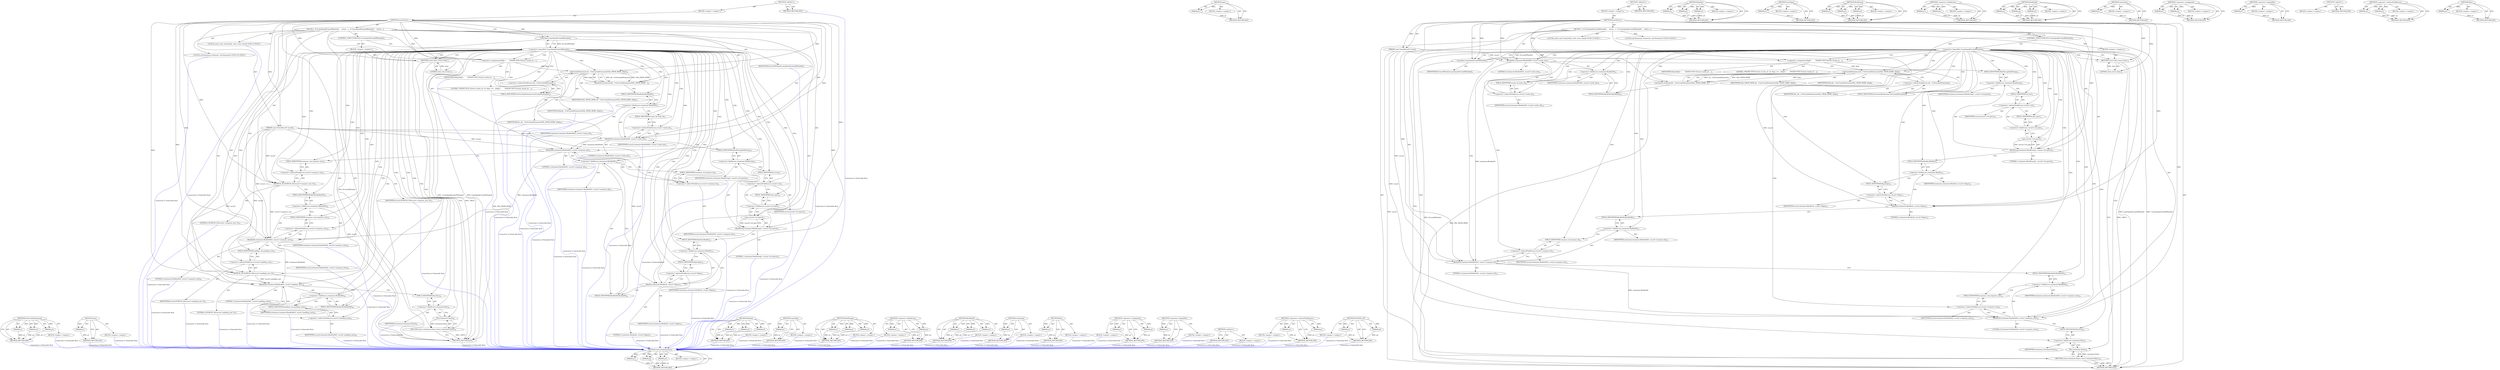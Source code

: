 digraph "DCHECK_GE" {
vulnerable_124 [label=<(METHOD,GetCachedStatement)>];
vulnerable_125 [label=<(PARAM,p1)>];
vulnerable_126 [label=<(PARAM,p2)>];
vulnerable_127 [label=<(PARAM,p3)>];
vulnerable_128 [label=<(BLOCK,&lt;empty&gt;,&lt;empty&gt;)>];
vulnerable_129 [label=<(METHOD_RETURN,ANY)>];
vulnerable_152 [label=<(METHOD,spec)>];
vulnerable_153 [label=<(PARAM,p1)>];
vulnerable_154 [label=<(BLOCK,&lt;empty&gt;,&lt;empty&gt;)>];
vulnerable_155 [label=<(METHOD_RETURN,ANY)>];
vulnerable_6 [label=<(METHOD,&lt;global&gt;)<SUB>1</SUB>>];
vulnerable_7 [label=<(BLOCK,&lt;empty&gt;,&lt;empty&gt;)<SUB>1</SUB>>];
vulnerable_8 [label=<(METHOD,InsertEntry)<SUB>1</SUB>>];
vulnerable_9 [label=<(PARAM,const EntryRecord* record)<SUB>1</SUB>>];
vulnerable_10 [label=<(BLOCK,{
  if (!LazyOpen(kCreateIfNeeded))
     return...,{
  if (!LazyOpen(kCreateIfNeeded))
     return...)<SUB>1</SUB>>];
vulnerable_11 [label=<(CONTROL_STRUCTURE,IF,if (!LazyOpen(kCreateIfNeeded)))<SUB>2</SUB>>];
vulnerable_12 [label=<(&lt;operator&gt;.logicalNot,!LazyOpen(kCreateIfNeeded))<SUB>2</SUB>>];
vulnerable_13 [label=<(LazyOpen,LazyOpen(kCreateIfNeeded))<SUB>2</SUB>>];
vulnerable_14 [label=<(IDENTIFIER,kCreateIfNeeded,LazyOpen(kCreateIfNeeded))<SUB>2</SUB>>];
vulnerable_15 [label=<(BLOCK,&lt;empty&gt;,&lt;empty&gt;)<SUB>3</SUB>>];
vulnerable_16 [label=<(RETURN,return false;,return false;)<SUB>3</SUB>>];
vulnerable_17 [label=<(LITERAL,false,return false;)<SUB>3</SUB>>];
vulnerable_18 [label="<(LOCAL,static const char[] kSql: static const char[])<SUB>5</SUB>>"];
vulnerable_19 [label=<(&lt;operator&gt;.assignment,kSql[] =
      &quot;INSERT INTO Entries (cache_id, ...)<SUB>5</SUB>>];
vulnerable_20 [label=<(IDENTIFIER,kSql,kSql[] =
      &quot;INSERT INTO Entries (cache_id, ...)<SUB>5</SUB>>];
vulnerable_21 [label=<(LITERAL,&quot;INSERT INTO Entries (cache_id, url, flags, res...,kSql[] =
      &quot;INSERT INTO Entries (cache_id, ...)<SUB>6</SUB>>];
vulnerable_22 [label="<(LOCAL,sql.Statement statement: sql.Statement)<SUB>9</SUB>>"];
vulnerable_23 [label=<(statement,statement(db_-&gt;GetCachedStatement(SQL_FROM_HERE...)<SUB>9</SUB>>];
vulnerable_24 [label=<(GetCachedStatement,db_-&gt;GetCachedStatement(SQL_FROM_HERE, kSql))<SUB>9</SUB>>];
vulnerable_25 [label=<(&lt;operator&gt;.indirectFieldAccess,db_-&gt;GetCachedStatement)<SUB>9</SUB>>];
vulnerable_26 [label=<(IDENTIFIER,db_,db_-&gt;GetCachedStatement(SQL_FROM_HERE, kSql))<SUB>9</SUB>>];
vulnerable_27 [label=<(FIELD_IDENTIFIER,GetCachedStatement,GetCachedStatement)<SUB>9</SUB>>];
vulnerable_28 [label=<(IDENTIFIER,SQL_FROM_HERE,db_-&gt;GetCachedStatement(SQL_FROM_HERE, kSql))<SUB>9</SUB>>];
vulnerable_29 [label=<(IDENTIFIER,kSql,db_-&gt;GetCachedStatement(SQL_FROM_HERE, kSql))<SUB>9</SUB>>];
vulnerable_30 [label=<(BindInt64,statement.BindInt64(0, record-&gt;cache_id))<SUB>10</SUB>>];
vulnerable_31 [label=<(&lt;operator&gt;.fieldAccess,statement.BindInt64)<SUB>10</SUB>>];
vulnerable_32 [label=<(IDENTIFIER,statement,statement.BindInt64(0, record-&gt;cache_id))<SUB>10</SUB>>];
vulnerable_33 [label=<(FIELD_IDENTIFIER,BindInt64,BindInt64)<SUB>10</SUB>>];
vulnerable_34 [label=<(LITERAL,0,statement.BindInt64(0, record-&gt;cache_id))<SUB>10</SUB>>];
vulnerable_35 [label=<(&lt;operator&gt;.indirectFieldAccess,record-&gt;cache_id)<SUB>10</SUB>>];
vulnerable_36 [label=<(IDENTIFIER,record,statement.BindInt64(0, record-&gt;cache_id))<SUB>10</SUB>>];
vulnerable_37 [label=<(FIELD_IDENTIFIER,cache_id,cache_id)<SUB>10</SUB>>];
vulnerable_38 [label=<(BindString,statement.BindString(1, record-&gt;url.spec()))<SUB>11</SUB>>];
vulnerable_39 [label=<(&lt;operator&gt;.fieldAccess,statement.BindString)<SUB>11</SUB>>];
vulnerable_40 [label=<(IDENTIFIER,statement,statement.BindString(1, record-&gt;url.spec()))<SUB>11</SUB>>];
vulnerable_41 [label=<(FIELD_IDENTIFIER,BindString,BindString)<SUB>11</SUB>>];
vulnerable_42 [label=<(LITERAL,1,statement.BindString(1, record-&gt;url.spec()))<SUB>11</SUB>>];
vulnerable_43 [label=<(spec,record-&gt;url.spec())<SUB>11</SUB>>];
vulnerable_44 [label=<(&lt;operator&gt;.fieldAccess,record-&gt;url.spec)<SUB>11</SUB>>];
vulnerable_45 [label=<(&lt;operator&gt;.indirectFieldAccess,record-&gt;url)<SUB>11</SUB>>];
vulnerable_46 [label=<(IDENTIFIER,record,record-&gt;url.spec())<SUB>11</SUB>>];
vulnerable_47 [label=<(FIELD_IDENTIFIER,url,url)<SUB>11</SUB>>];
vulnerable_48 [label=<(FIELD_IDENTIFIER,spec,spec)<SUB>11</SUB>>];
vulnerable_49 [label=<(BindInt,statement.BindInt(2, record-&gt;flags))<SUB>12</SUB>>];
vulnerable_50 [label=<(&lt;operator&gt;.fieldAccess,statement.BindInt)<SUB>12</SUB>>];
vulnerable_51 [label=<(IDENTIFIER,statement,statement.BindInt(2, record-&gt;flags))<SUB>12</SUB>>];
vulnerable_52 [label=<(FIELD_IDENTIFIER,BindInt,BindInt)<SUB>12</SUB>>];
vulnerable_53 [label=<(LITERAL,2,statement.BindInt(2, record-&gt;flags))<SUB>12</SUB>>];
vulnerable_54 [label=<(&lt;operator&gt;.indirectFieldAccess,record-&gt;flags)<SUB>12</SUB>>];
vulnerable_55 [label=<(IDENTIFIER,record,statement.BindInt(2, record-&gt;flags))<SUB>12</SUB>>];
vulnerable_56 [label=<(FIELD_IDENTIFIER,flags,flags)<SUB>12</SUB>>];
vulnerable_57 [label=<(BindInt64,statement.BindInt64(3, record-&gt;response_id))<SUB>13</SUB>>];
vulnerable_58 [label=<(&lt;operator&gt;.fieldAccess,statement.BindInt64)<SUB>13</SUB>>];
vulnerable_59 [label=<(IDENTIFIER,statement,statement.BindInt64(3, record-&gt;response_id))<SUB>13</SUB>>];
vulnerable_60 [label=<(FIELD_IDENTIFIER,BindInt64,BindInt64)<SUB>13</SUB>>];
vulnerable_61 [label=<(LITERAL,3,statement.BindInt64(3, record-&gt;response_id))<SUB>13</SUB>>];
vulnerable_62 [label=<(&lt;operator&gt;.indirectFieldAccess,record-&gt;response_id)<SUB>13</SUB>>];
vulnerable_63 [label=<(IDENTIFIER,record,statement.BindInt64(3, record-&gt;response_id))<SUB>13</SUB>>];
vulnerable_64 [label=<(FIELD_IDENTIFIER,response_id,response_id)<SUB>13</SUB>>];
vulnerable_65 [label=<(BindInt64,statement.BindInt64(4, record-&gt;response_size))<SUB>14</SUB>>];
vulnerable_66 [label=<(&lt;operator&gt;.fieldAccess,statement.BindInt64)<SUB>14</SUB>>];
vulnerable_67 [label=<(IDENTIFIER,statement,statement.BindInt64(4, record-&gt;response_size))<SUB>14</SUB>>];
vulnerable_68 [label=<(FIELD_IDENTIFIER,BindInt64,BindInt64)<SUB>14</SUB>>];
vulnerable_69 [label=<(LITERAL,4,statement.BindInt64(4, record-&gt;response_size))<SUB>14</SUB>>];
vulnerable_70 [label=<(&lt;operator&gt;.indirectFieldAccess,record-&gt;response_size)<SUB>14</SUB>>];
vulnerable_71 [label=<(IDENTIFIER,record,statement.BindInt64(4, record-&gt;response_size))<SUB>14</SUB>>];
vulnerable_72 [label=<(FIELD_IDENTIFIER,response_size,response_size)<SUB>14</SUB>>];
vulnerable_73 [label=<(RETURN,return statement.Run();,return statement.Run();)<SUB>16</SUB>>];
vulnerable_74 [label=<(Run,statement.Run())<SUB>16</SUB>>];
vulnerable_75 [label=<(&lt;operator&gt;.fieldAccess,statement.Run)<SUB>16</SUB>>];
vulnerable_76 [label=<(IDENTIFIER,statement,statement.Run())<SUB>16</SUB>>];
vulnerable_77 [label=<(FIELD_IDENTIFIER,Run,Run)<SUB>16</SUB>>];
vulnerable_78 [label=<(METHOD_RETURN,bool)<SUB>1</SUB>>];
vulnerable_80 [label=<(METHOD_RETURN,ANY)<SUB>1</SUB>>];
vulnerable_156 [label=<(METHOD,BindInt)>];
vulnerable_157 [label=<(PARAM,p1)>];
vulnerable_158 [label=<(PARAM,p2)>];
vulnerable_159 [label=<(PARAM,p3)>];
vulnerable_160 [label=<(BLOCK,&lt;empty&gt;,&lt;empty&gt;)>];
vulnerable_161 [label=<(METHOD_RETURN,ANY)>];
vulnerable_111 [label=<(METHOD,LazyOpen)>];
vulnerable_112 [label=<(PARAM,p1)>];
vulnerable_113 [label=<(BLOCK,&lt;empty&gt;,&lt;empty&gt;)>];
vulnerable_114 [label=<(METHOD_RETURN,ANY)>];
vulnerable_146 [label=<(METHOD,BindString)>];
vulnerable_147 [label=<(PARAM,p1)>];
vulnerable_148 [label=<(PARAM,p2)>];
vulnerable_149 [label=<(PARAM,p3)>];
vulnerable_150 [label=<(BLOCK,&lt;empty&gt;,&lt;empty&gt;)>];
vulnerable_151 [label=<(METHOD_RETURN,ANY)>];
vulnerable_141 [label=<(METHOD,&lt;operator&gt;.fieldAccess)>];
vulnerable_142 [label=<(PARAM,p1)>];
vulnerable_143 [label=<(PARAM,p2)>];
vulnerable_144 [label=<(BLOCK,&lt;empty&gt;,&lt;empty&gt;)>];
vulnerable_145 [label=<(METHOD_RETURN,ANY)>];
vulnerable_135 [label=<(METHOD,BindInt64)>];
vulnerable_136 [label=<(PARAM,p1)>];
vulnerable_137 [label=<(PARAM,p2)>];
vulnerable_138 [label=<(PARAM,p3)>];
vulnerable_139 [label=<(BLOCK,&lt;empty&gt;,&lt;empty&gt;)>];
vulnerable_140 [label=<(METHOD_RETURN,ANY)>];
vulnerable_120 [label=<(METHOD,statement)>];
vulnerable_121 [label=<(PARAM,p1)>];
vulnerable_122 [label=<(BLOCK,&lt;empty&gt;,&lt;empty&gt;)>];
vulnerable_123 [label=<(METHOD_RETURN,ANY)>];
vulnerable_115 [label=<(METHOD,&lt;operator&gt;.assignment)>];
vulnerable_116 [label=<(PARAM,p1)>];
vulnerable_117 [label=<(PARAM,p2)>];
vulnerable_118 [label=<(BLOCK,&lt;empty&gt;,&lt;empty&gt;)>];
vulnerable_119 [label=<(METHOD_RETURN,ANY)>];
vulnerable_107 [label=<(METHOD,&lt;operator&gt;.logicalNot)>];
vulnerable_108 [label=<(PARAM,p1)>];
vulnerable_109 [label=<(BLOCK,&lt;empty&gt;,&lt;empty&gt;)>];
vulnerable_110 [label=<(METHOD_RETURN,ANY)>];
vulnerable_101 [label=<(METHOD,&lt;global&gt;)<SUB>1</SUB>>];
vulnerable_102 [label=<(BLOCK,&lt;empty&gt;,&lt;empty&gt;)>];
vulnerable_103 [label=<(METHOD_RETURN,ANY)>];
vulnerable_130 [label=<(METHOD,&lt;operator&gt;.indirectFieldAccess)>];
vulnerable_131 [label=<(PARAM,p1)>];
vulnerable_132 [label=<(PARAM,p2)>];
vulnerable_133 [label=<(BLOCK,&lt;empty&gt;,&lt;empty&gt;)>];
vulnerable_134 [label=<(METHOD_RETURN,ANY)>];
vulnerable_162 [label=<(METHOD,Run)>];
vulnerable_163 [label=<(PARAM,p1)>];
vulnerable_164 [label=<(BLOCK,&lt;empty&gt;,&lt;empty&gt;)>];
vulnerable_165 [label=<(METHOD_RETURN,ANY)>];
fixed_142 [label=<(METHOD,GetCachedStatement)>];
fixed_143 [label=<(PARAM,p1)>];
fixed_144 [label=<(PARAM,p2)>];
fixed_145 [label=<(PARAM,p3)>];
fixed_146 [label=<(BLOCK,&lt;empty&gt;,&lt;empty&gt;)>];
fixed_147 [label=<(METHOD_RETURN,ANY)>];
fixed_170 [label=<(METHOD,spec)>];
fixed_171 [label=<(PARAM,p1)>];
fixed_172 [label=<(BLOCK,&lt;empty&gt;,&lt;empty&gt;)>];
fixed_173 [label=<(METHOD_RETURN,ANY)>];
fixed_6 [label=<(METHOD,&lt;global&gt;)<SUB>1</SUB>>];
fixed_7 [label=<(BLOCK,&lt;empty&gt;,&lt;empty&gt;)<SUB>1</SUB>>];
fixed_8 [label=<(METHOD,InsertEntry)<SUB>1</SUB>>];
fixed_9 [label=<(PARAM,const EntryRecord* record)<SUB>1</SUB>>];
fixed_10 [label=<(BLOCK,{
  if (!LazyOpen(kCreateIfNeeded))
     return...,{
  if (!LazyOpen(kCreateIfNeeded))
     return...)<SUB>1</SUB>>];
fixed_11 [label=<(CONTROL_STRUCTURE,IF,if (!LazyOpen(kCreateIfNeeded)))<SUB>2</SUB>>];
fixed_12 [label=<(&lt;operator&gt;.logicalNot,!LazyOpen(kCreateIfNeeded))<SUB>2</SUB>>];
fixed_13 [label=<(LazyOpen,LazyOpen(kCreateIfNeeded))<SUB>2</SUB>>];
fixed_14 [label=<(IDENTIFIER,kCreateIfNeeded,LazyOpen(kCreateIfNeeded))<SUB>2</SUB>>];
fixed_15 [label=<(BLOCK,&lt;empty&gt;,&lt;empty&gt;)<SUB>3</SUB>>];
fixed_16 [label=<(RETURN,return false;,return false;)<SUB>3</SUB>>];
fixed_17 [label=<(LITERAL,false,return false;)<SUB>3</SUB>>];
fixed_18 [label="<(LOCAL,static const char[] kSql: static const char[])<SUB>5</SUB>>"];
fixed_19 [label=<(&lt;operator&gt;.assignment,kSql[] =
      &quot;INSERT INTO Entries (cache_id, ...)<SUB>5</SUB>>];
fixed_20 [label=<(IDENTIFIER,kSql,kSql[] =
      &quot;INSERT INTO Entries (cache_id, ...)<SUB>5</SUB>>];
fixed_21 [label=<(LITERAL,&quot;INSERT INTO Entries (cache_id, url, flags, res...,kSql[] =
      &quot;INSERT INTO Entries (cache_id, ...)<SUB>6</SUB>>];
fixed_22 [label="<(LOCAL,sql.Statement statement: sql.Statement)<SUB>10</SUB>>"];
fixed_23 [label=<(statement,statement(db_-&gt;GetCachedStatement(SQL_FROM_HERE...)<SUB>10</SUB>>];
fixed_24 [label=<(GetCachedStatement,db_-&gt;GetCachedStatement(SQL_FROM_HERE, kSql))<SUB>10</SUB>>];
fixed_25 [label=<(&lt;operator&gt;.indirectFieldAccess,db_-&gt;GetCachedStatement)<SUB>10</SUB>>];
fixed_26 [label=<(IDENTIFIER,db_,db_-&gt;GetCachedStatement(SQL_FROM_HERE, kSql))<SUB>10</SUB>>];
fixed_27 [label=<(FIELD_IDENTIFIER,GetCachedStatement,GetCachedStatement)<SUB>10</SUB>>];
fixed_28 [label=<(IDENTIFIER,SQL_FROM_HERE,db_-&gt;GetCachedStatement(SQL_FROM_HERE, kSql))<SUB>10</SUB>>];
fixed_29 [label=<(IDENTIFIER,kSql,db_-&gt;GetCachedStatement(SQL_FROM_HERE, kSql))<SUB>10</SUB>>];
fixed_30 [label=<(BindInt64,statement.BindInt64(0, record-&gt;cache_id))<SUB>11</SUB>>];
fixed_31 [label=<(&lt;operator&gt;.fieldAccess,statement.BindInt64)<SUB>11</SUB>>];
fixed_32 [label=<(IDENTIFIER,statement,statement.BindInt64(0, record-&gt;cache_id))<SUB>11</SUB>>];
fixed_33 [label=<(FIELD_IDENTIFIER,BindInt64,BindInt64)<SUB>11</SUB>>];
fixed_34 [label=<(LITERAL,0,statement.BindInt64(0, record-&gt;cache_id))<SUB>11</SUB>>];
fixed_35 [label=<(&lt;operator&gt;.indirectFieldAccess,record-&gt;cache_id)<SUB>11</SUB>>];
fixed_36 [label=<(IDENTIFIER,record,statement.BindInt64(0, record-&gt;cache_id))<SUB>11</SUB>>];
fixed_37 [label=<(FIELD_IDENTIFIER,cache_id,cache_id)<SUB>11</SUB>>];
fixed_38 [label=<(BindString,statement.BindString(1, record-&gt;url.spec()))<SUB>12</SUB>>];
fixed_39 [label=<(&lt;operator&gt;.fieldAccess,statement.BindString)<SUB>12</SUB>>];
fixed_40 [label=<(IDENTIFIER,statement,statement.BindString(1, record-&gt;url.spec()))<SUB>12</SUB>>];
fixed_41 [label=<(FIELD_IDENTIFIER,BindString,BindString)<SUB>12</SUB>>];
fixed_42 [label=<(LITERAL,1,statement.BindString(1, record-&gt;url.spec()))<SUB>12</SUB>>];
fixed_43 [label=<(spec,record-&gt;url.spec())<SUB>12</SUB>>];
fixed_44 [label=<(&lt;operator&gt;.fieldAccess,record-&gt;url.spec)<SUB>12</SUB>>];
fixed_45 [label=<(&lt;operator&gt;.indirectFieldAccess,record-&gt;url)<SUB>12</SUB>>];
fixed_46 [label=<(IDENTIFIER,record,record-&gt;url.spec())<SUB>12</SUB>>];
fixed_47 [label=<(FIELD_IDENTIFIER,url,url)<SUB>12</SUB>>];
fixed_48 [label=<(FIELD_IDENTIFIER,spec,spec)<SUB>12</SUB>>];
fixed_49 [label=<(BindInt,statement.BindInt(2, record-&gt;flags))<SUB>13</SUB>>];
fixed_50 [label=<(&lt;operator&gt;.fieldAccess,statement.BindInt)<SUB>13</SUB>>];
fixed_51 [label=<(IDENTIFIER,statement,statement.BindInt(2, record-&gt;flags))<SUB>13</SUB>>];
fixed_52 [label=<(FIELD_IDENTIFIER,BindInt,BindInt)<SUB>13</SUB>>];
fixed_53 [label=<(LITERAL,2,statement.BindInt(2, record-&gt;flags))<SUB>13</SUB>>];
fixed_54 [label=<(&lt;operator&gt;.indirectFieldAccess,record-&gt;flags)<SUB>13</SUB>>];
fixed_55 [label=<(IDENTIFIER,record,statement.BindInt(2, record-&gt;flags))<SUB>13</SUB>>];
fixed_56 [label=<(FIELD_IDENTIFIER,flags,flags)<SUB>13</SUB>>];
fixed_57 [label=<(BindInt64,statement.BindInt64(3, record-&gt;response_id))<SUB>14</SUB>>];
fixed_58 [label=<(&lt;operator&gt;.fieldAccess,statement.BindInt64)<SUB>14</SUB>>];
fixed_59 [label=<(IDENTIFIER,statement,statement.BindInt64(3, record-&gt;response_id))<SUB>14</SUB>>];
fixed_60 [label=<(FIELD_IDENTIFIER,BindInt64,BindInt64)<SUB>14</SUB>>];
fixed_61 [label=<(LITERAL,3,statement.BindInt64(3, record-&gt;response_id))<SUB>14</SUB>>];
fixed_62 [label=<(&lt;operator&gt;.indirectFieldAccess,record-&gt;response_id)<SUB>14</SUB>>];
fixed_63 [label=<(IDENTIFIER,record,statement.BindInt64(3, record-&gt;response_id))<SUB>14</SUB>>];
fixed_64 [label=<(FIELD_IDENTIFIER,response_id,response_id)<SUB>14</SUB>>];
fixed_65 [label=<(DCHECK_GE,DCHECK_GE(record-&gt;response_size, 0))<SUB>15</SUB>>];
fixed_66 [label=<(&lt;operator&gt;.indirectFieldAccess,record-&gt;response_size)<SUB>15</SUB>>];
fixed_67 [label=<(IDENTIFIER,record,DCHECK_GE(record-&gt;response_size, 0))<SUB>15</SUB>>];
fixed_68 [label=<(FIELD_IDENTIFIER,response_size,response_size)<SUB>15</SUB>>];
fixed_69 [label=<(LITERAL,0,DCHECK_GE(record-&gt;response_size, 0))<SUB>15</SUB>>];
fixed_70 [label=<(BindInt64,statement.BindInt64(4, record-&gt;response_size))<SUB>16</SUB>>];
fixed_71 [label=<(&lt;operator&gt;.fieldAccess,statement.BindInt64)<SUB>16</SUB>>];
fixed_72 [label=<(IDENTIFIER,statement,statement.BindInt64(4, record-&gt;response_size))<SUB>16</SUB>>];
fixed_73 [label=<(FIELD_IDENTIFIER,BindInt64,BindInt64)<SUB>16</SUB>>];
fixed_74 [label=<(LITERAL,4,statement.BindInt64(4, record-&gt;response_size))<SUB>16</SUB>>];
fixed_75 [label=<(&lt;operator&gt;.indirectFieldAccess,record-&gt;response_size)<SUB>16</SUB>>];
fixed_76 [label=<(IDENTIFIER,record,statement.BindInt64(4, record-&gt;response_size))<SUB>16</SUB>>];
fixed_77 [label=<(FIELD_IDENTIFIER,response_size,response_size)<SUB>16</SUB>>];
fixed_78 [label=<(DCHECK_GE,DCHECK_GE(record-&gt;padding_size, 0))<SUB>17</SUB>>];
fixed_79 [label=<(&lt;operator&gt;.indirectFieldAccess,record-&gt;padding_size)<SUB>17</SUB>>];
fixed_80 [label=<(IDENTIFIER,record,DCHECK_GE(record-&gt;padding_size, 0))<SUB>17</SUB>>];
fixed_81 [label=<(FIELD_IDENTIFIER,padding_size,padding_size)<SUB>17</SUB>>];
fixed_82 [label=<(LITERAL,0,DCHECK_GE(record-&gt;padding_size, 0))<SUB>17</SUB>>];
fixed_83 [label=<(BindInt64,statement.BindInt64(5, record-&gt;padding_size))<SUB>18</SUB>>];
fixed_84 [label=<(&lt;operator&gt;.fieldAccess,statement.BindInt64)<SUB>18</SUB>>];
fixed_85 [label=<(IDENTIFIER,statement,statement.BindInt64(5, record-&gt;padding_size))<SUB>18</SUB>>];
fixed_86 [label=<(FIELD_IDENTIFIER,BindInt64,BindInt64)<SUB>18</SUB>>];
fixed_87 [label=<(LITERAL,5,statement.BindInt64(5, record-&gt;padding_size))<SUB>18</SUB>>];
fixed_88 [label=<(&lt;operator&gt;.indirectFieldAccess,record-&gt;padding_size)<SUB>18</SUB>>];
fixed_89 [label=<(IDENTIFIER,record,statement.BindInt64(5, record-&gt;padding_size))<SUB>18</SUB>>];
fixed_90 [label=<(FIELD_IDENTIFIER,padding_size,padding_size)<SUB>18</SUB>>];
fixed_91 [label=<(RETURN,return statement.Run();,return statement.Run();)<SUB>20</SUB>>];
fixed_92 [label=<(Run,statement.Run())<SUB>20</SUB>>];
fixed_93 [label=<(&lt;operator&gt;.fieldAccess,statement.Run)<SUB>20</SUB>>];
fixed_94 [label=<(IDENTIFIER,statement,statement.Run())<SUB>20</SUB>>];
fixed_95 [label=<(FIELD_IDENTIFIER,Run,Run)<SUB>20</SUB>>];
fixed_96 [label=<(METHOD_RETURN,bool)<SUB>1</SUB>>];
fixed_98 [label=<(METHOD_RETURN,ANY)<SUB>1</SUB>>];
fixed_174 [label=<(METHOD,BindInt)>];
fixed_175 [label=<(PARAM,p1)>];
fixed_176 [label=<(PARAM,p2)>];
fixed_177 [label=<(PARAM,p3)>];
fixed_178 [label=<(BLOCK,&lt;empty&gt;,&lt;empty&gt;)>];
fixed_179 [label=<(METHOD_RETURN,ANY)>];
fixed_129 [label=<(METHOD,LazyOpen)>];
fixed_130 [label=<(PARAM,p1)>];
fixed_131 [label=<(BLOCK,&lt;empty&gt;,&lt;empty&gt;)>];
fixed_132 [label=<(METHOD_RETURN,ANY)>];
fixed_164 [label=<(METHOD,BindString)>];
fixed_165 [label=<(PARAM,p1)>];
fixed_166 [label=<(PARAM,p2)>];
fixed_167 [label=<(PARAM,p3)>];
fixed_168 [label=<(BLOCK,&lt;empty&gt;,&lt;empty&gt;)>];
fixed_169 [label=<(METHOD_RETURN,ANY)>];
fixed_159 [label=<(METHOD,&lt;operator&gt;.fieldAccess)>];
fixed_160 [label=<(PARAM,p1)>];
fixed_161 [label=<(PARAM,p2)>];
fixed_162 [label=<(BLOCK,&lt;empty&gt;,&lt;empty&gt;)>];
fixed_163 [label=<(METHOD_RETURN,ANY)>];
fixed_153 [label=<(METHOD,BindInt64)>];
fixed_154 [label=<(PARAM,p1)>];
fixed_155 [label=<(PARAM,p2)>];
fixed_156 [label=<(PARAM,p3)>];
fixed_157 [label=<(BLOCK,&lt;empty&gt;,&lt;empty&gt;)>];
fixed_158 [label=<(METHOD_RETURN,ANY)>];
fixed_138 [label=<(METHOD,statement)>];
fixed_139 [label=<(PARAM,p1)>];
fixed_140 [label=<(BLOCK,&lt;empty&gt;,&lt;empty&gt;)>];
fixed_141 [label=<(METHOD_RETURN,ANY)>];
fixed_185 [label=<(METHOD,Run)>];
fixed_186 [label=<(PARAM,p1)>];
fixed_187 [label=<(BLOCK,&lt;empty&gt;,&lt;empty&gt;)>];
fixed_188 [label=<(METHOD_RETURN,ANY)>];
fixed_133 [label=<(METHOD,&lt;operator&gt;.assignment)>];
fixed_134 [label=<(PARAM,p1)>];
fixed_135 [label=<(PARAM,p2)>];
fixed_136 [label=<(BLOCK,&lt;empty&gt;,&lt;empty&gt;)>];
fixed_137 [label=<(METHOD_RETURN,ANY)>];
fixed_125 [label=<(METHOD,&lt;operator&gt;.logicalNot)>];
fixed_126 [label=<(PARAM,p1)>];
fixed_127 [label=<(BLOCK,&lt;empty&gt;,&lt;empty&gt;)>];
fixed_128 [label=<(METHOD_RETURN,ANY)>];
fixed_119 [label=<(METHOD,&lt;global&gt;)<SUB>1</SUB>>];
fixed_120 [label=<(BLOCK,&lt;empty&gt;,&lt;empty&gt;)>];
fixed_121 [label=<(METHOD_RETURN,ANY)>];
fixed_148 [label=<(METHOD,&lt;operator&gt;.indirectFieldAccess)>];
fixed_149 [label=<(PARAM,p1)>];
fixed_150 [label=<(PARAM,p2)>];
fixed_151 [label=<(BLOCK,&lt;empty&gt;,&lt;empty&gt;)>];
fixed_152 [label=<(METHOD_RETURN,ANY)>];
fixed_180 [label=<(METHOD,DCHECK_GE)>];
fixed_181 [label=<(PARAM,p1)>];
fixed_182 [label=<(PARAM,p2)>];
fixed_183 [label=<(BLOCK,&lt;empty&gt;,&lt;empty&gt;)>];
fixed_184 [label=<(METHOD_RETURN,ANY)>];
vulnerable_124 -> vulnerable_125  [key=0, label="AST: "];
vulnerable_124 -> vulnerable_125  [key=1, label="DDG: "];
vulnerable_124 -> vulnerable_128  [key=0, label="AST: "];
vulnerable_124 -> vulnerable_126  [key=0, label="AST: "];
vulnerable_124 -> vulnerable_126  [key=1, label="DDG: "];
vulnerable_124 -> vulnerable_129  [key=0, label="AST: "];
vulnerable_124 -> vulnerable_129  [key=1, label="CFG: "];
vulnerable_124 -> vulnerable_127  [key=0, label="AST: "];
vulnerable_124 -> vulnerable_127  [key=1, label="DDG: "];
vulnerable_125 -> vulnerable_129  [key=0, label="DDG: p1"];
vulnerable_126 -> vulnerable_129  [key=0, label="DDG: p2"];
vulnerable_127 -> vulnerable_129  [key=0, label="DDG: p3"];
vulnerable_152 -> vulnerable_153  [key=0, label="AST: "];
vulnerable_152 -> vulnerable_153  [key=1, label="DDG: "];
vulnerable_152 -> vulnerable_154  [key=0, label="AST: "];
vulnerable_152 -> vulnerable_155  [key=0, label="AST: "];
vulnerable_152 -> vulnerable_155  [key=1, label="CFG: "];
vulnerable_153 -> vulnerable_155  [key=0, label="DDG: p1"];
vulnerable_6 -> vulnerable_7  [key=0, label="AST: "];
vulnerable_6 -> vulnerable_80  [key=0, label="AST: "];
vulnerable_6 -> vulnerable_80  [key=1, label="CFG: "];
vulnerable_7 -> vulnerable_8  [key=0, label="AST: "];
vulnerable_8 -> vulnerable_9  [key=0, label="AST: "];
vulnerable_8 -> vulnerable_9  [key=1, label="DDG: "];
vulnerable_8 -> vulnerable_10  [key=0, label="AST: "];
vulnerable_8 -> vulnerable_78  [key=0, label="AST: "];
vulnerable_8 -> vulnerable_13  [key=0, label="CFG: "];
vulnerable_8 -> vulnerable_13  [key=1, label="DDG: "];
vulnerable_8 -> vulnerable_19  [key=0, label="DDG: "];
vulnerable_8 -> vulnerable_30  [key=0, label="DDG: "];
vulnerable_8 -> vulnerable_38  [key=0, label="DDG: "];
vulnerable_8 -> vulnerable_49  [key=0, label="DDG: "];
vulnerable_8 -> vulnerable_57  [key=0, label="DDG: "];
vulnerable_8 -> vulnerable_65  [key=0, label="DDG: "];
vulnerable_8 -> vulnerable_16  [key=0, label="DDG: "];
vulnerable_8 -> vulnerable_24  [key=0, label="DDG: "];
vulnerable_8 -> vulnerable_17  [key=0, label="DDG: "];
vulnerable_9 -> vulnerable_78  [key=0, label="DDG: record"];
vulnerable_9 -> vulnerable_30  [key=0, label="DDG: record"];
vulnerable_9 -> vulnerable_49  [key=0, label="DDG: record"];
vulnerable_9 -> vulnerable_57  [key=0, label="DDG: record"];
vulnerable_9 -> vulnerable_65  [key=0, label="DDG: record"];
vulnerable_10 -> vulnerable_11  [key=0, label="AST: "];
vulnerable_10 -> vulnerable_18  [key=0, label="AST: "];
vulnerable_10 -> vulnerable_19  [key=0, label="AST: "];
vulnerable_10 -> vulnerable_22  [key=0, label="AST: "];
vulnerable_10 -> vulnerable_23  [key=0, label="AST: "];
vulnerable_10 -> vulnerable_30  [key=0, label="AST: "];
vulnerable_10 -> vulnerable_38  [key=0, label="AST: "];
vulnerable_10 -> vulnerable_49  [key=0, label="AST: "];
vulnerable_10 -> vulnerable_57  [key=0, label="AST: "];
vulnerable_10 -> vulnerable_65  [key=0, label="AST: "];
vulnerable_10 -> vulnerable_73  [key=0, label="AST: "];
vulnerable_11 -> vulnerable_12  [key=0, label="AST: "];
vulnerable_11 -> vulnerable_15  [key=0, label="AST: "];
vulnerable_12 -> vulnerable_13  [key=0, label="AST: "];
vulnerable_12 -> vulnerable_16  [key=0, label="CFG: "];
vulnerable_12 -> vulnerable_16  [key=1, label="CDG: "];
vulnerable_12 -> vulnerable_19  [key=0, label="CFG: "];
vulnerable_12 -> vulnerable_19  [key=1, label="CDG: "];
vulnerable_12 -> vulnerable_78  [key=0, label="DDG: LazyOpen(kCreateIfNeeded)"];
vulnerable_12 -> vulnerable_78  [key=1, label="DDG: !LazyOpen(kCreateIfNeeded)"];
vulnerable_12 -> vulnerable_47  [key=0, label="CDG: "];
vulnerable_12 -> vulnerable_30  [key=0, label="CDG: "];
vulnerable_12 -> vulnerable_48  [key=0, label="CDG: "];
vulnerable_12 -> vulnerable_68  [key=0, label="CDG: "];
vulnerable_12 -> vulnerable_49  [key=0, label="CDG: "];
vulnerable_12 -> vulnerable_60  [key=0, label="CDG: "];
vulnerable_12 -> vulnerable_73  [key=0, label="CDG: "];
vulnerable_12 -> vulnerable_77  [key=0, label="CDG: "];
vulnerable_12 -> vulnerable_64  [key=0, label="CDG: "];
vulnerable_12 -> vulnerable_57  [key=0, label="CDG: "];
vulnerable_12 -> vulnerable_66  [key=0, label="CDG: "];
vulnerable_12 -> vulnerable_75  [key=0, label="CDG: "];
vulnerable_12 -> vulnerable_52  [key=0, label="CDG: "];
vulnerable_12 -> vulnerable_37  [key=0, label="CDG: "];
vulnerable_12 -> vulnerable_38  [key=0, label="CDG: "];
vulnerable_12 -> vulnerable_25  [key=0, label="CDG: "];
vulnerable_12 -> vulnerable_72  [key=0, label="CDG: "];
vulnerable_12 -> vulnerable_56  [key=0, label="CDG: "];
vulnerable_12 -> vulnerable_74  [key=0, label="CDG: "];
vulnerable_12 -> vulnerable_45  [key=0, label="CDG: "];
vulnerable_12 -> vulnerable_27  [key=0, label="CDG: "];
vulnerable_12 -> vulnerable_65  [key=0, label="CDG: "];
vulnerable_12 -> vulnerable_50  [key=0, label="CDG: "];
vulnerable_12 -> vulnerable_44  [key=0, label="CDG: "];
vulnerable_12 -> vulnerable_35  [key=0, label="CDG: "];
vulnerable_12 -> vulnerable_54  [key=0, label="CDG: "];
vulnerable_12 -> vulnerable_43  [key=0, label="CDG: "];
vulnerable_12 -> vulnerable_24  [key=0, label="CDG: "];
vulnerable_12 -> vulnerable_58  [key=0, label="CDG: "];
vulnerable_12 -> vulnerable_33  [key=0, label="CDG: "];
vulnerable_12 -> vulnerable_23  [key=0, label="CDG: "];
vulnerable_12 -> vulnerable_41  [key=0, label="CDG: "];
vulnerable_12 -> vulnerable_70  [key=0, label="CDG: "];
vulnerable_12 -> vulnerable_62  [key=0, label="CDG: "];
vulnerable_12 -> vulnerable_39  [key=0, label="CDG: "];
vulnerable_12 -> vulnerable_31  [key=0, label="CDG: "];
vulnerable_13 -> vulnerable_14  [key=0, label="AST: "];
vulnerable_13 -> vulnerable_12  [key=0, label="CFG: "];
vulnerable_13 -> vulnerable_12  [key=1, label="DDG: kCreateIfNeeded"];
vulnerable_13 -> vulnerable_78  [key=0, label="DDG: kCreateIfNeeded"];
vulnerable_15 -> vulnerable_16  [key=0, label="AST: "];
vulnerable_16 -> vulnerable_17  [key=0, label="AST: "];
vulnerable_16 -> vulnerable_78  [key=0, label="CFG: "];
vulnerable_16 -> vulnerable_78  [key=1, label="DDG: &lt;RET&gt;"];
vulnerable_17 -> vulnerable_16  [key=0, label="DDG: false"];
vulnerable_19 -> vulnerable_20  [key=0, label="AST: "];
vulnerable_19 -> vulnerable_21  [key=0, label="AST: "];
vulnerable_19 -> vulnerable_27  [key=0, label="CFG: "];
vulnerable_19 -> vulnerable_24  [key=0, label="DDG: kSql"];
vulnerable_23 -> vulnerable_24  [key=0, label="AST: "];
vulnerable_23 -> vulnerable_33  [key=0, label="CFG: "];
vulnerable_24 -> vulnerable_25  [key=0, label="AST: "];
vulnerable_24 -> vulnerable_28  [key=0, label="AST: "];
vulnerable_24 -> vulnerable_29  [key=0, label="AST: "];
vulnerable_24 -> vulnerable_23  [key=0, label="CFG: "];
vulnerable_24 -> vulnerable_23  [key=1, label="DDG: db_-&gt;GetCachedStatement"];
vulnerable_24 -> vulnerable_23  [key=2, label="DDG: SQL_FROM_HERE"];
vulnerable_24 -> vulnerable_23  [key=3, label="DDG: kSql"];
vulnerable_24 -> vulnerable_78  [key=0, label="DDG: SQL_FROM_HERE"];
vulnerable_25 -> vulnerable_26  [key=0, label="AST: "];
vulnerable_25 -> vulnerable_27  [key=0, label="AST: "];
vulnerable_25 -> vulnerable_24  [key=0, label="CFG: "];
vulnerable_27 -> vulnerable_25  [key=0, label="CFG: "];
vulnerable_30 -> vulnerable_31  [key=0, label="AST: "];
vulnerable_30 -> vulnerable_34  [key=0, label="AST: "];
vulnerable_30 -> vulnerable_35  [key=0, label="AST: "];
vulnerable_30 -> vulnerable_41  [key=0, label="CFG: "];
vulnerable_30 -> vulnerable_57  [key=0, label="DDG: statement.BindInt64"];
vulnerable_31 -> vulnerable_32  [key=0, label="AST: "];
vulnerable_31 -> vulnerable_33  [key=0, label="AST: "];
vulnerable_31 -> vulnerable_37  [key=0, label="CFG: "];
vulnerable_33 -> vulnerable_31  [key=0, label="CFG: "];
vulnerable_35 -> vulnerable_36  [key=0, label="AST: "];
vulnerable_35 -> vulnerable_37  [key=0, label="AST: "];
vulnerable_35 -> vulnerable_30  [key=0, label="CFG: "];
vulnerable_37 -> vulnerable_35  [key=0, label="CFG: "];
vulnerable_38 -> vulnerable_39  [key=0, label="AST: "];
vulnerable_38 -> vulnerable_42  [key=0, label="AST: "];
vulnerable_38 -> vulnerable_43  [key=0, label="AST: "];
vulnerable_38 -> vulnerable_52  [key=0, label="CFG: "];
vulnerable_39 -> vulnerable_40  [key=0, label="AST: "];
vulnerable_39 -> vulnerable_41  [key=0, label="AST: "];
vulnerable_39 -> vulnerable_47  [key=0, label="CFG: "];
vulnerable_41 -> vulnerable_39  [key=0, label="CFG: "];
vulnerable_43 -> vulnerable_44  [key=0, label="AST: "];
vulnerable_43 -> vulnerable_38  [key=0, label="CFG: "];
vulnerable_43 -> vulnerable_38  [key=1, label="DDG: record-&gt;url.spec"];
vulnerable_44 -> vulnerable_45  [key=0, label="AST: "];
vulnerable_44 -> vulnerable_48  [key=0, label="AST: "];
vulnerable_44 -> vulnerable_43  [key=0, label="CFG: "];
vulnerable_45 -> vulnerable_46  [key=0, label="AST: "];
vulnerable_45 -> vulnerable_47  [key=0, label="AST: "];
vulnerable_45 -> vulnerable_48  [key=0, label="CFG: "];
vulnerable_47 -> vulnerable_45  [key=0, label="CFG: "];
vulnerable_48 -> vulnerable_44  [key=0, label="CFG: "];
vulnerable_49 -> vulnerable_50  [key=0, label="AST: "];
vulnerable_49 -> vulnerable_53  [key=0, label="AST: "];
vulnerable_49 -> vulnerable_54  [key=0, label="AST: "];
vulnerable_49 -> vulnerable_60  [key=0, label="CFG: "];
vulnerable_50 -> vulnerable_51  [key=0, label="AST: "];
vulnerable_50 -> vulnerable_52  [key=0, label="AST: "];
vulnerable_50 -> vulnerable_56  [key=0, label="CFG: "];
vulnerable_52 -> vulnerable_50  [key=0, label="CFG: "];
vulnerable_54 -> vulnerable_55  [key=0, label="AST: "];
vulnerable_54 -> vulnerable_56  [key=0, label="AST: "];
vulnerable_54 -> vulnerable_49  [key=0, label="CFG: "];
vulnerable_56 -> vulnerable_54  [key=0, label="CFG: "];
vulnerable_57 -> vulnerable_58  [key=0, label="AST: "];
vulnerable_57 -> vulnerable_61  [key=0, label="AST: "];
vulnerable_57 -> vulnerable_62  [key=0, label="AST: "];
vulnerable_57 -> vulnerable_68  [key=0, label="CFG: "];
vulnerable_57 -> vulnerable_65  [key=0, label="DDG: statement.BindInt64"];
vulnerable_58 -> vulnerable_59  [key=0, label="AST: "];
vulnerable_58 -> vulnerable_60  [key=0, label="AST: "];
vulnerable_58 -> vulnerable_64  [key=0, label="CFG: "];
vulnerable_60 -> vulnerable_58  [key=0, label="CFG: "];
vulnerable_62 -> vulnerable_63  [key=0, label="AST: "];
vulnerable_62 -> vulnerable_64  [key=0, label="AST: "];
vulnerable_62 -> vulnerable_57  [key=0, label="CFG: "];
vulnerable_64 -> vulnerable_62  [key=0, label="CFG: "];
vulnerable_65 -> vulnerable_66  [key=0, label="AST: "];
vulnerable_65 -> vulnerable_69  [key=0, label="AST: "];
vulnerable_65 -> vulnerable_70  [key=0, label="AST: "];
vulnerable_65 -> vulnerable_77  [key=0, label="CFG: "];
vulnerable_66 -> vulnerable_67  [key=0, label="AST: "];
vulnerable_66 -> vulnerable_68  [key=0, label="AST: "];
vulnerable_66 -> vulnerable_72  [key=0, label="CFG: "];
vulnerable_68 -> vulnerable_66  [key=0, label="CFG: "];
vulnerable_70 -> vulnerable_71  [key=0, label="AST: "];
vulnerable_70 -> vulnerable_72  [key=0, label="AST: "];
vulnerable_70 -> vulnerable_65  [key=0, label="CFG: "];
vulnerable_72 -> vulnerable_70  [key=0, label="CFG: "];
vulnerable_73 -> vulnerable_74  [key=0, label="AST: "];
vulnerable_73 -> vulnerable_78  [key=0, label="CFG: "];
vulnerable_73 -> vulnerable_78  [key=1, label="DDG: &lt;RET&gt;"];
vulnerable_74 -> vulnerable_75  [key=0, label="AST: "];
vulnerable_74 -> vulnerable_73  [key=0, label="CFG: "];
vulnerable_74 -> vulnerable_73  [key=1, label="DDG: statement.Run()"];
vulnerable_75 -> vulnerable_76  [key=0, label="AST: "];
vulnerable_75 -> vulnerable_77  [key=0, label="AST: "];
vulnerable_75 -> vulnerable_74  [key=0, label="CFG: "];
vulnerable_77 -> vulnerable_75  [key=0, label="CFG: "];
vulnerable_156 -> vulnerable_157  [key=0, label="AST: "];
vulnerable_156 -> vulnerable_157  [key=1, label="DDG: "];
vulnerable_156 -> vulnerable_160  [key=0, label="AST: "];
vulnerable_156 -> vulnerable_158  [key=0, label="AST: "];
vulnerable_156 -> vulnerable_158  [key=1, label="DDG: "];
vulnerable_156 -> vulnerable_161  [key=0, label="AST: "];
vulnerable_156 -> vulnerable_161  [key=1, label="CFG: "];
vulnerable_156 -> vulnerable_159  [key=0, label="AST: "];
vulnerable_156 -> vulnerable_159  [key=1, label="DDG: "];
vulnerable_157 -> vulnerable_161  [key=0, label="DDG: p1"];
vulnerable_158 -> vulnerable_161  [key=0, label="DDG: p2"];
vulnerable_159 -> vulnerable_161  [key=0, label="DDG: p3"];
vulnerable_111 -> vulnerable_112  [key=0, label="AST: "];
vulnerable_111 -> vulnerable_112  [key=1, label="DDG: "];
vulnerable_111 -> vulnerable_113  [key=0, label="AST: "];
vulnerable_111 -> vulnerable_114  [key=0, label="AST: "];
vulnerable_111 -> vulnerable_114  [key=1, label="CFG: "];
vulnerable_112 -> vulnerable_114  [key=0, label="DDG: p1"];
vulnerable_146 -> vulnerable_147  [key=0, label="AST: "];
vulnerable_146 -> vulnerable_147  [key=1, label="DDG: "];
vulnerable_146 -> vulnerable_150  [key=0, label="AST: "];
vulnerable_146 -> vulnerable_148  [key=0, label="AST: "];
vulnerable_146 -> vulnerable_148  [key=1, label="DDG: "];
vulnerable_146 -> vulnerable_151  [key=0, label="AST: "];
vulnerable_146 -> vulnerable_151  [key=1, label="CFG: "];
vulnerable_146 -> vulnerable_149  [key=0, label="AST: "];
vulnerable_146 -> vulnerable_149  [key=1, label="DDG: "];
vulnerable_147 -> vulnerable_151  [key=0, label="DDG: p1"];
vulnerable_148 -> vulnerable_151  [key=0, label="DDG: p2"];
vulnerable_149 -> vulnerable_151  [key=0, label="DDG: p3"];
vulnerable_141 -> vulnerable_142  [key=0, label="AST: "];
vulnerable_141 -> vulnerable_142  [key=1, label="DDG: "];
vulnerable_141 -> vulnerable_144  [key=0, label="AST: "];
vulnerable_141 -> vulnerable_143  [key=0, label="AST: "];
vulnerable_141 -> vulnerable_143  [key=1, label="DDG: "];
vulnerable_141 -> vulnerable_145  [key=0, label="AST: "];
vulnerable_141 -> vulnerable_145  [key=1, label="CFG: "];
vulnerable_142 -> vulnerable_145  [key=0, label="DDG: p1"];
vulnerable_143 -> vulnerable_145  [key=0, label="DDG: p2"];
vulnerable_135 -> vulnerable_136  [key=0, label="AST: "];
vulnerable_135 -> vulnerable_136  [key=1, label="DDG: "];
vulnerable_135 -> vulnerable_139  [key=0, label="AST: "];
vulnerable_135 -> vulnerable_137  [key=0, label="AST: "];
vulnerable_135 -> vulnerable_137  [key=1, label="DDG: "];
vulnerable_135 -> vulnerable_140  [key=0, label="AST: "];
vulnerable_135 -> vulnerable_140  [key=1, label="CFG: "];
vulnerable_135 -> vulnerable_138  [key=0, label="AST: "];
vulnerable_135 -> vulnerable_138  [key=1, label="DDG: "];
vulnerable_136 -> vulnerable_140  [key=0, label="DDG: p1"];
vulnerable_137 -> vulnerable_140  [key=0, label="DDG: p2"];
vulnerable_138 -> vulnerable_140  [key=0, label="DDG: p3"];
vulnerable_120 -> vulnerable_121  [key=0, label="AST: "];
vulnerable_120 -> vulnerable_121  [key=1, label="DDG: "];
vulnerable_120 -> vulnerable_122  [key=0, label="AST: "];
vulnerable_120 -> vulnerable_123  [key=0, label="AST: "];
vulnerable_120 -> vulnerable_123  [key=1, label="CFG: "];
vulnerable_121 -> vulnerable_123  [key=0, label="DDG: p1"];
vulnerable_115 -> vulnerable_116  [key=0, label="AST: "];
vulnerable_115 -> vulnerable_116  [key=1, label="DDG: "];
vulnerable_115 -> vulnerable_118  [key=0, label="AST: "];
vulnerable_115 -> vulnerable_117  [key=0, label="AST: "];
vulnerable_115 -> vulnerable_117  [key=1, label="DDG: "];
vulnerable_115 -> vulnerable_119  [key=0, label="AST: "];
vulnerable_115 -> vulnerable_119  [key=1, label="CFG: "];
vulnerable_116 -> vulnerable_119  [key=0, label="DDG: p1"];
vulnerable_117 -> vulnerable_119  [key=0, label="DDG: p2"];
vulnerable_107 -> vulnerable_108  [key=0, label="AST: "];
vulnerable_107 -> vulnerable_108  [key=1, label="DDG: "];
vulnerable_107 -> vulnerable_109  [key=0, label="AST: "];
vulnerable_107 -> vulnerable_110  [key=0, label="AST: "];
vulnerable_107 -> vulnerable_110  [key=1, label="CFG: "];
vulnerable_108 -> vulnerable_110  [key=0, label="DDG: p1"];
vulnerable_101 -> vulnerable_102  [key=0, label="AST: "];
vulnerable_101 -> vulnerable_103  [key=0, label="AST: "];
vulnerable_101 -> vulnerable_103  [key=1, label="CFG: "];
vulnerable_130 -> vulnerable_131  [key=0, label="AST: "];
vulnerable_130 -> vulnerable_131  [key=1, label="DDG: "];
vulnerable_130 -> vulnerable_133  [key=0, label="AST: "];
vulnerable_130 -> vulnerable_132  [key=0, label="AST: "];
vulnerable_130 -> vulnerable_132  [key=1, label="DDG: "];
vulnerable_130 -> vulnerable_134  [key=0, label="AST: "];
vulnerable_130 -> vulnerable_134  [key=1, label="CFG: "];
vulnerable_131 -> vulnerable_134  [key=0, label="DDG: p1"];
vulnerable_132 -> vulnerable_134  [key=0, label="DDG: p2"];
vulnerable_162 -> vulnerable_163  [key=0, label="AST: "];
vulnerable_162 -> vulnerable_163  [key=1, label="DDG: "];
vulnerable_162 -> vulnerable_164  [key=0, label="AST: "];
vulnerable_162 -> vulnerable_165  [key=0, label="AST: "];
vulnerable_162 -> vulnerable_165  [key=1, label="CFG: "];
vulnerable_163 -> vulnerable_165  [key=0, label="DDG: p1"];
fixed_142 -> fixed_143  [key=0, label="AST: "];
fixed_142 -> fixed_143  [key=1, label="DDG: "];
fixed_142 -> fixed_146  [key=0, label="AST: "];
fixed_142 -> fixed_144  [key=0, label="AST: "];
fixed_142 -> fixed_144  [key=1, label="DDG: "];
fixed_142 -> fixed_147  [key=0, label="AST: "];
fixed_142 -> fixed_147  [key=1, label="CFG: "];
fixed_142 -> fixed_145  [key=0, label="AST: "];
fixed_142 -> fixed_145  [key=1, label="DDG: "];
fixed_143 -> fixed_147  [key=0, label="DDG: p1"];
fixed_144 -> fixed_147  [key=0, label="DDG: p2"];
fixed_145 -> fixed_147  [key=0, label="DDG: p3"];
fixed_146 -> vulnerable_124  [color=blue, key=0, label="Connection to Vulnerable Root", penwidth="2.0", style=dashed];
fixed_147 -> vulnerable_124  [color=blue, key=0, label="Connection to Vulnerable Root", penwidth="2.0", style=dashed];
fixed_170 -> fixed_171  [key=0, label="AST: "];
fixed_170 -> fixed_171  [key=1, label="DDG: "];
fixed_170 -> fixed_172  [key=0, label="AST: "];
fixed_170 -> fixed_173  [key=0, label="AST: "];
fixed_170 -> fixed_173  [key=1, label="CFG: "];
fixed_171 -> fixed_173  [key=0, label="DDG: p1"];
fixed_172 -> vulnerable_124  [color=blue, key=0, label="Connection to Vulnerable Root", penwidth="2.0", style=dashed];
fixed_173 -> vulnerable_124  [color=blue, key=0, label="Connection to Vulnerable Root", penwidth="2.0", style=dashed];
fixed_6 -> fixed_7  [key=0, label="AST: "];
fixed_6 -> fixed_98  [key=0, label="AST: "];
fixed_6 -> fixed_98  [key=1, label="CFG: "];
fixed_7 -> fixed_8  [key=0, label="AST: "];
fixed_8 -> fixed_9  [key=0, label="AST: "];
fixed_8 -> fixed_9  [key=1, label="DDG: "];
fixed_8 -> fixed_10  [key=0, label="AST: "];
fixed_8 -> fixed_96  [key=0, label="AST: "];
fixed_8 -> fixed_13  [key=0, label="CFG: "];
fixed_8 -> fixed_13  [key=1, label="DDG: "];
fixed_8 -> fixed_19  [key=0, label="DDG: "];
fixed_8 -> fixed_30  [key=0, label="DDG: "];
fixed_8 -> fixed_38  [key=0, label="DDG: "];
fixed_8 -> fixed_49  [key=0, label="DDG: "];
fixed_8 -> fixed_57  [key=0, label="DDG: "];
fixed_8 -> fixed_65  [key=0, label="DDG: "];
fixed_8 -> fixed_70  [key=0, label="DDG: "];
fixed_8 -> fixed_78  [key=0, label="DDG: "];
fixed_8 -> fixed_83  [key=0, label="DDG: "];
fixed_8 -> fixed_16  [key=0, label="DDG: "];
fixed_8 -> fixed_24  [key=0, label="DDG: "];
fixed_8 -> fixed_17  [key=0, label="DDG: "];
fixed_9 -> fixed_96  [key=0, label="DDG: record"];
fixed_9 -> fixed_30  [key=0, label="DDG: record"];
fixed_9 -> fixed_49  [key=0, label="DDG: record"];
fixed_9 -> fixed_57  [key=0, label="DDG: record"];
fixed_9 -> fixed_65  [key=0, label="DDG: record"];
fixed_9 -> fixed_70  [key=0, label="DDG: record"];
fixed_9 -> fixed_78  [key=0, label="DDG: record"];
fixed_9 -> fixed_83  [key=0, label="DDG: record"];
fixed_10 -> fixed_11  [key=0, label="AST: "];
fixed_10 -> fixed_18  [key=0, label="AST: "];
fixed_10 -> fixed_19  [key=0, label="AST: "];
fixed_10 -> fixed_22  [key=0, label="AST: "];
fixed_10 -> fixed_23  [key=0, label="AST: "];
fixed_10 -> fixed_30  [key=0, label="AST: "];
fixed_10 -> fixed_38  [key=0, label="AST: "];
fixed_10 -> fixed_49  [key=0, label="AST: "];
fixed_10 -> fixed_57  [key=0, label="AST: "];
fixed_10 -> fixed_65  [key=0, label="AST: "];
fixed_10 -> fixed_70  [key=0, label="AST: "];
fixed_10 -> fixed_78  [key=0, label="AST: "];
fixed_10 -> fixed_83  [key=0, label="AST: "];
fixed_10 -> fixed_91  [key=0, label="AST: "];
fixed_11 -> fixed_12  [key=0, label="AST: "];
fixed_11 -> fixed_15  [key=0, label="AST: "];
fixed_12 -> fixed_13  [key=0, label="AST: "];
fixed_12 -> fixed_16  [key=0, label="CFG: "];
fixed_12 -> fixed_16  [key=1, label="CDG: "];
fixed_12 -> fixed_19  [key=0, label="CFG: "];
fixed_12 -> fixed_19  [key=1, label="CDG: "];
fixed_12 -> fixed_96  [key=0, label="DDG: LazyOpen(kCreateIfNeeded)"];
fixed_12 -> fixed_96  [key=1, label="DDG: !LazyOpen(kCreateIfNeeded)"];
fixed_12 -> fixed_47  [key=0, label="CDG: "];
fixed_12 -> fixed_30  [key=0, label="CDG: "];
fixed_12 -> fixed_48  [key=0, label="CDG: "];
fixed_12 -> fixed_68  [key=0, label="CDG: "];
fixed_12 -> fixed_49  [key=0, label="CDG: "];
fixed_12 -> fixed_60  [key=0, label="CDG: "];
fixed_12 -> fixed_73  [key=0, label="CDG: "];
fixed_12 -> fixed_77  [key=0, label="CDG: "];
fixed_12 -> fixed_64  [key=0, label="CDG: "];
fixed_12 -> fixed_57  [key=0, label="CDG: "];
fixed_12 -> fixed_66  [key=0, label="CDG: "];
fixed_12 -> fixed_75  [key=0, label="CDG: "];
fixed_12 -> fixed_52  [key=0, label="CDG: "];
fixed_12 -> fixed_37  [key=0, label="CDG: "];
fixed_12 -> fixed_81  [key=0, label="CDG: "];
fixed_12 -> fixed_84  [key=0, label="CDG: "];
fixed_12 -> fixed_38  [key=0, label="CDG: "];
fixed_12 -> fixed_25  [key=0, label="CDG: "];
fixed_12 -> fixed_56  [key=0, label="CDG: "];
fixed_12 -> fixed_95  [key=0, label="CDG: "];
fixed_12 -> fixed_92  [key=0, label="CDG: "];
fixed_12 -> fixed_45  [key=0, label="CDG: "];
fixed_12 -> fixed_27  [key=0, label="CDG: "];
fixed_12 -> fixed_65  [key=0, label="CDG: "];
fixed_12 -> fixed_50  [key=0, label="CDG: "];
fixed_12 -> fixed_91  [key=0, label="CDG: "];
fixed_12 -> fixed_44  [key=0, label="CDG: "];
fixed_12 -> fixed_35  [key=0, label="CDG: "];
fixed_12 -> fixed_93  [key=0, label="CDG: "];
fixed_12 -> fixed_90  [key=0, label="CDG: "];
fixed_12 -> fixed_54  [key=0, label="CDG: "];
fixed_12 -> fixed_79  [key=0, label="CDG: "];
fixed_12 -> fixed_43  [key=0, label="CDG: "];
fixed_12 -> fixed_24  [key=0, label="CDG: "];
fixed_12 -> fixed_58  [key=0, label="CDG: "];
fixed_12 -> fixed_33  [key=0, label="CDG: "];
fixed_12 -> fixed_23  [key=0, label="CDG: "];
fixed_12 -> fixed_83  [key=0, label="CDG: "];
fixed_12 -> fixed_71  [key=0, label="CDG: "];
fixed_12 -> fixed_88  [key=0, label="CDG: "];
fixed_12 -> fixed_41  [key=0, label="CDG: "];
fixed_12 -> fixed_70  [key=0, label="CDG: "];
fixed_12 -> fixed_78  [key=0, label="CDG: "];
fixed_12 -> fixed_62  [key=0, label="CDG: "];
fixed_12 -> fixed_39  [key=0, label="CDG: "];
fixed_12 -> fixed_31  [key=0, label="CDG: "];
fixed_12 -> fixed_86  [key=0, label="CDG: "];
fixed_13 -> fixed_14  [key=0, label="AST: "];
fixed_13 -> fixed_12  [key=0, label="CFG: "];
fixed_13 -> fixed_12  [key=1, label="DDG: kCreateIfNeeded"];
fixed_13 -> fixed_96  [key=0, label="DDG: kCreateIfNeeded"];
fixed_14 -> vulnerable_124  [color=blue, key=0, label="Connection to Vulnerable Root", penwidth="2.0", style=dashed];
fixed_15 -> fixed_16  [key=0, label="AST: "];
fixed_16 -> fixed_17  [key=0, label="AST: "];
fixed_16 -> fixed_96  [key=0, label="CFG: "];
fixed_16 -> fixed_96  [key=1, label="DDG: &lt;RET&gt;"];
fixed_17 -> fixed_16  [key=0, label="DDG: false"];
fixed_18 -> vulnerable_124  [color=blue, key=0, label="Connection to Vulnerable Root", penwidth="2.0", style=dashed];
fixed_19 -> fixed_20  [key=0, label="AST: "];
fixed_19 -> fixed_21  [key=0, label="AST: "];
fixed_19 -> fixed_27  [key=0, label="CFG: "];
fixed_19 -> fixed_24  [key=0, label="DDG: kSql"];
fixed_20 -> vulnerable_124  [color=blue, key=0, label="Connection to Vulnerable Root", penwidth="2.0", style=dashed];
fixed_21 -> vulnerable_124  [color=blue, key=0, label="Connection to Vulnerable Root", penwidth="2.0", style=dashed];
fixed_22 -> vulnerable_124  [color=blue, key=0, label="Connection to Vulnerable Root", penwidth="2.0", style=dashed];
fixed_23 -> fixed_24  [key=0, label="AST: "];
fixed_23 -> fixed_33  [key=0, label="CFG: "];
fixed_24 -> fixed_25  [key=0, label="AST: "];
fixed_24 -> fixed_28  [key=0, label="AST: "];
fixed_24 -> fixed_29  [key=0, label="AST: "];
fixed_24 -> fixed_23  [key=0, label="CFG: "];
fixed_24 -> fixed_23  [key=1, label="DDG: db_-&gt;GetCachedStatement"];
fixed_24 -> fixed_23  [key=2, label="DDG: SQL_FROM_HERE"];
fixed_24 -> fixed_23  [key=3, label="DDG: kSql"];
fixed_24 -> fixed_96  [key=0, label="DDG: SQL_FROM_HERE"];
fixed_25 -> fixed_26  [key=0, label="AST: "];
fixed_25 -> fixed_27  [key=0, label="AST: "];
fixed_25 -> fixed_24  [key=0, label="CFG: "];
fixed_26 -> vulnerable_124  [color=blue, key=0, label="Connection to Vulnerable Root", penwidth="2.0", style=dashed];
fixed_27 -> fixed_25  [key=0, label="CFG: "];
fixed_28 -> vulnerable_124  [color=blue, key=0, label="Connection to Vulnerable Root", penwidth="2.0", style=dashed];
fixed_29 -> vulnerable_124  [color=blue, key=0, label="Connection to Vulnerable Root", penwidth="2.0", style=dashed];
fixed_30 -> fixed_31  [key=0, label="AST: "];
fixed_30 -> fixed_34  [key=0, label="AST: "];
fixed_30 -> fixed_35  [key=0, label="AST: "];
fixed_30 -> fixed_41  [key=0, label="CFG: "];
fixed_30 -> fixed_57  [key=0, label="DDG: statement.BindInt64"];
fixed_31 -> fixed_32  [key=0, label="AST: "];
fixed_31 -> fixed_33  [key=0, label="AST: "];
fixed_31 -> fixed_37  [key=0, label="CFG: "];
fixed_32 -> vulnerable_124  [color=blue, key=0, label="Connection to Vulnerable Root", penwidth="2.0", style=dashed];
fixed_33 -> fixed_31  [key=0, label="CFG: "];
fixed_34 -> vulnerable_124  [color=blue, key=0, label="Connection to Vulnerable Root", penwidth="2.0", style=dashed];
fixed_35 -> fixed_36  [key=0, label="AST: "];
fixed_35 -> fixed_37  [key=0, label="AST: "];
fixed_35 -> fixed_30  [key=0, label="CFG: "];
fixed_36 -> vulnerable_124  [color=blue, key=0, label="Connection to Vulnerable Root", penwidth="2.0", style=dashed];
fixed_37 -> fixed_35  [key=0, label="CFG: "];
fixed_38 -> fixed_39  [key=0, label="AST: "];
fixed_38 -> fixed_42  [key=0, label="AST: "];
fixed_38 -> fixed_43  [key=0, label="AST: "];
fixed_38 -> fixed_52  [key=0, label="CFG: "];
fixed_39 -> fixed_40  [key=0, label="AST: "];
fixed_39 -> fixed_41  [key=0, label="AST: "];
fixed_39 -> fixed_47  [key=0, label="CFG: "];
fixed_40 -> vulnerable_124  [color=blue, key=0, label="Connection to Vulnerable Root", penwidth="2.0", style=dashed];
fixed_41 -> fixed_39  [key=0, label="CFG: "];
fixed_42 -> vulnerable_124  [color=blue, key=0, label="Connection to Vulnerable Root", penwidth="2.0", style=dashed];
fixed_43 -> fixed_44  [key=0, label="AST: "];
fixed_43 -> fixed_38  [key=0, label="CFG: "];
fixed_43 -> fixed_38  [key=1, label="DDG: record-&gt;url.spec"];
fixed_44 -> fixed_45  [key=0, label="AST: "];
fixed_44 -> fixed_48  [key=0, label="AST: "];
fixed_44 -> fixed_43  [key=0, label="CFG: "];
fixed_45 -> fixed_46  [key=0, label="AST: "];
fixed_45 -> fixed_47  [key=0, label="AST: "];
fixed_45 -> fixed_48  [key=0, label="CFG: "];
fixed_46 -> vulnerable_124  [color=blue, key=0, label="Connection to Vulnerable Root", penwidth="2.0", style=dashed];
fixed_47 -> fixed_45  [key=0, label="CFG: "];
fixed_48 -> fixed_44  [key=0, label="CFG: "];
fixed_49 -> fixed_50  [key=0, label="AST: "];
fixed_49 -> fixed_53  [key=0, label="AST: "];
fixed_49 -> fixed_54  [key=0, label="AST: "];
fixed_49 -> fixed_60  [key=0, label="CFG: "];
fixed_50 -> fixed_51  [key=0, label="AST: "];
fixed_50 -> fixed_52  [key=0, label="AST: "];
fixed_50 -> fixed_56  [key=0, label="CFG: "];
fixed_51 -> vulnerable_124  [color=blue, key=0, label="Connection to Vulnerable Root", penwidth="2.0", style=dashed];
fixed_52 -> fixed_50  [key=0, label="CFG: "];
fixed_53 -> vulnerable_124  [color=blue, key=0, label="Connection to Vulnerable Root", penwidth="2.0", style=dashed];
fixed_54 -> fixed_55  [key=0, label="AST: "];
fixed_54 -> fixed_56  [key=0, label="AST: "];
fixed_54 -> fixed_49  [key=0, label="CFG: "];
fixed_55 -> vulnerable_124  [color=blue, key=0, label="Connection to Vulnerable Root", penwidth="2.0", style=dashed];
fixed_56 -> fixed_54  [key=0, label="CFG: "];
fixed_57 -> fixed_58  [key=0, label="AST: "];
fixed_57 -> fixed_61  [key=0, label="AST: "];
fixed_57 -> fixed_62  [key=0, label="AST: "];
fixed_57 -> fixed_68  [key=0, label="CFG: "];
fixed_57 -> fixed_70  [key=0, label="DDG: statement.BindInt64"];
fixed_58 -> fixed_59  [key=0, label="AST: "];
fixed_58 -> fixed_60  [key=0, label="AST: "];
fixed_58 -> fixed_64  [key=0, label="CFG: "];
fixed_59 -> vulnerable_124  [color=blue, key=0, label="Connection to Vulnerable Root", penwidth="2.0", style=dashed];
fixed_60 -> fixed_58  [key=0, label="CFG: "];
fixed_61 -> vulnerable_124  [color=blue, key=0, label="Connection to Vulnerable Root", penwidth="2.0", style=dashed];
fixed_62 -> fixed_63  [key=0, label="AST: "];
fixed_62 -> fixed_64  [key=0, label="AST: "];
fixed_62 -> fixed_57  [key=0, label="CFG: "];
fixed_63 -> vulnerable_124  [color=blue, key=0, label="Connection to Vulnerable Root", penwidth="2.0", style=dashed];
fixed_64 -> fixed_62  [key=0, label="CFG: "];
fixed_65 -> fixed_66  [key=0, label="AST: "];
fixed_65 -> fixed_69  [key=0, label="AST: "];
fixed_65 -> fixed_73  [key=0, label="CFG: "];
fixed_65 -> fixed_70  [key=0, label="DDG: record-&gt;response_size"];
fixed_66 -> fixed_67  [key=0, label="AST: "];
fixed_66 -> fixed_68  [key=0, label="AST: "];
fixed_66 -> fixed_65  [key=0, label="CFG: "];
fixed_67 -> vulnerable_124  [color=blue, key=0, label="Connection to Vulnerable Root", penwidth="2.0", style=dashed];
fixed_68 -> fixed_66  [key=0, label="CFG: "];
fixed_69 -> vulnerable_124  [color=blue, key=0, label="Connection to Vulnerable Root", penwidth="2.0", style=dashed];
fixed_70 -> fixed_71  [key=0, label="AST: "];
fixed_70 -> fixed_74  [key=0, label="AST: "];
fixed_70 -> fixed_75  [key=0, label="AST: "];
fixed_70 -> fixed_81  [key=0, label="CFG: "];
fixed_70 -> fixed_83  [key=0, label="DDG: statement.BindInt64"];
fixed_71 -> fixed_72  [key=0, label="AST: "];
fixed_71 -> fixed_73  [key=0, label="AST: "];
fixed_71 -> fixed_77  [key=0, label="CFG: "];
fixed_72 -> vulnerable_124  [color=blue, key=0, label="Connection to Vulnerable Root", penwidth="2.0", style=dashed];
fixed_73 -> fixed_71  [key=0, label="CFG: "];
fixed_74 -> vulnerable_124  [color=blue, key=0, label="Connection to Vulnerable Root", penwidth="2.0", style=dashed];
fixed_75 -> fixed_76  [key=0, label="AST: "];
fixed_75 -> fixed_77  [key=0, label="AST: "];
fixed_75 -> fixed_70  [key=0, label="CFG: "];
fixed_76 -> vulnerable_124  [color=blue, key=0, label="Connection to Vulnerable Root", penwidth="2.0", style=dashed];
fixed_77 -> fixed_75  [key=0, label="CFG: "];
fixed_78 -> fixed_79  [key=0, label="AST: "];
fixed_78 -> fixed_82  [key=0, label="AST: "];
fixed_78 -> fixed_86  [key=0, label="CFG: "];
fixed_78 -> fixed_83  [key=0, label="DDG: record-&gt;padding_size"];
fixed_79 -> fixed_80  [key=0, label="AST: "];
fixed_79 -> fixed_81  [key=0, label="AST: "];
fixed_79 -> fixed_78  [key=0, label="CFG: "];
fixed_80 -> vulnerable_124  [color=blue, key=0, label="Connection to Vulnerable Root", penwidth="2.0", style=dashed];
fixed_81 -> fixed_79  [key=0, label="CFG: "];
fixed_82 -> vulnerable_124  [color=blue, key=0, label="Connection to Vulnerable Root", penwidth="2.0", style=dashed];
fixed_83 -> fixed_84  [key=0, label="AST: "];
fixed_83 -> fixed_87  [key=0, label="AST: "];
fixed_83 -> fixed_88  [key=0, label="AST: "];
fixed_83 -> fixed_95  [key=0, label="CFG: "];
fixed_84 -> fixed_85  [key=0, label="AST: "];
fixed_84 -> fixed_86  [key=0, label="AST: "];
fixed_84 -> fixed_90  [key=0, label="CFG: "];
fixed_85 -> vulnerable_124  [color=blue, key=0, label="Connection to Vulnerable Root", penwidth="2.0", style=dashed];
fixed_86 -> fixed_84  [key=0, label="CFG: "];
fixed_87 -> vulnerable_124  [color=blue, key=0, label="Connection to Vulnerable Root", penwidth="2.0", style=dashed];
fixed_88 -> fixed_89  [key=0, label="AST: "];
fixed_88 -> fixed_90  [key=0, label="AST: "];
fixed_88 -> fixed_83  [key=0, label="CFG: "];
fixed_89 -> vulnerable_124  [color=blue, key=0, label="Connection to Vulnerable Root", penwidth="2.0", style=dashed];
fixed_90 -> fixed_88  [key=0, label="CFG: "];
fixed_91 -> fixed_92  [key=0, label="AST: "];
fixed_91 -> fixed_96  [key=0, label="CFG: "];
fixed_91 -> fixed_96  [key=1, label="DDG: &lt;RET&gt;"];
fixed_92 -> fixed_93  [key=0, label="AST: "];
fixed_92 -> fixed_91  [key=0, label="CFG: "];
fixed_92 -> fixed_91  [key=1, label="DDG: statement.Run()"];
fixed_93 -> fixed_94  [key=0, label="AST: "];
fixed_93 -> fixed_95  [key=0, label="AST: "];
fixed_93 -> fixed_92  [key=0, label="CFG: "];
fixed_94 -> vulnerable_124  [color=blue, key=0, label="Connection to Vulnerable Root", penwidth="2.0", style=dashed];
fixed_95 -> fixed_93  [key=0, label="CFG: "];
fixed_96 -> vulnerable_124  [color=blue, key=0, label="Connection to Vulnerable Root", penwidth="2.0", style=dashed];
fixed_98 -> vulnerable_124  [color=blue, key=0, label="Connection to Vulnerable Root", penwidth="2.0", style=dashed];
fixed_174 -> fixed_175  [key=0, label="AST: "];
fixed_174 -> fixed_175  [key=1, label="DDG: "];
fixed_174 -> fixed_178  [key=0, label="AST: "];
fixed_174 -> fixed_176  [key=0, label="AST: "];
fixed_174 -> fixed_176  [key=1, label="DDG: "];
fixed_174 -> fixed_179  [key=0, label="AST: "];
fixed_174 -> fixed_179  [key=1, label="CFG: "];
fixed_174 -> fixed_177  [key=0, label="AST: "];
fixed_174 -> fixed_177  [key=1, label="DDG: "];
fixed_175 -> fixed_179  [key=0, label="DDG: p1"];
fixed_176 -> fixed_179  [key=0, label="DDG: p2"];
fixed_177 -> fixed_179  [key=0, label="DDG: p3"];
fixed_178 -> vulnerable_124  [color=blue, key=0, label="Connection to Vulnerable Root", penwidth="2.0", style=dashed];
fixed_179 -> vulnerable_124  [color=blue, key=0, label="Connection to Vulnerable Root", penwidth="2.0", style=dashed];
fixed_129 -> fixed_130  [key=0, label="AST: "];
fixed_129 -> fixed_130  [key=1, label="DDG: "];
fixed_129 -> fixed_131  [key=0, label="AST: "];
fixed_129 -> fixed_132  [key=0, label="AST: "];
fixed_129 -> fixed_132  [key=1, label="CFG: "];
fixed_130 -> fixed_132  [key=0, label="DDG: p1"];
fixed_131 -> vulnerable_124  [color=blue, key=0, label="Connection to Vulnerable Root", penwidth="2.0", style=dashed];
fixed_132 -> vulnerable_124  [color=blue, key=0, label="Connection to Vulnerable Root", penwidth="2.0", style=dashed];
fixed_164 -> fixed_165  [key=0, label="AST: "];
fixed_164 -> fixed_165  [key=1, label="DDG: "];
fixed_164 -> fixed_168  [key=0, label="AST: "];
fixed_164 -> fixed_166  [key=0, label="AST: "];
fixed_164 -> fixed_166  [key=1, label="DDG: "];
fixed_164 -> fixed_169  [key=0, label="AST: "];
fixed_164 -> fixed_169  [key=1, label="CFG: "];
fixed_164 -> fixed_167  [key=0, label="AST: "];
fixed_164 -> fixed_167  [key=1, label="DDG: "];
fixed_165 -> fixed_169  [key=0, label="DDG: p1"];
fixed_166 -> fixed_169  [key=0, label="DDG: p2"];
fixed_167 -> fixed_169  [key=0, label="DDG: p3"];
fixed_168 -> vulnerable_124  [color=blue, key=0, label="Connection to Vulnerable Root", penwidth="2.0", style=dashed];
fixed_169 -> vulnerable_124  [color=blue, key=0, label="Connection to Vulnerable Root", penwidth="2.0", style=dashed];
fixed_159 -> fixed_160  [key=0, label="AST: "];
fixed_159 -> fixed_160  [key=1, label="DDG: "];
fixed_159 -> fixed_162  [key=0, label="AST: "];
fixed_159 -> fixed_161  [key=0, label="AST: "];
fixed_159 -> fixed_161  [key=1, label="DDG: "];
fixed_159 -> fixed_163  [key=0, label="AST: "];
fixed_159 -> fixed_163  [key=1, label="CFG: "];
fixed_160 -> fixed_163  [key=0, label="DDG: p1"];
fixed_161 -> fixed_163  [key=0, label="DDG: p2"];
fixed_162 -> vulnerable_124  [color=blue, key=0, label="Connection to Vulnerable Root", penwidth="2.0", style=dashed];
fixed_163 -> vulnerable_124  [color=blue, key=0, label="Connection to Vulnerable Root", penwidth="2.0", style=dashed];
fixed_153 -> fixed_154  [key=0, label="AST: "];
fixed_153 -> fixed_154  [key=1, label="DDG: "];
fixed_153 -> fixed_157  [key=0, label="AST: "];
fixed_153 -> fixed_155  [key=0, label="AST: "];
fixed_153 -> fixed_155  [key=1, label="DDG: "];
fixed_153 -> fixed_158  [key=0, label="AST: "];
fixed_153 -> fixed_158  [key=1, label="CFG: "];
fixed_153 -> fixed_156  [key=0, label="AST: "];
fixed_153 -> fixed_156  [key=1, label="DDG: "];
fixed_154 -> fixed_158  [key=0, label="DDG: p1"];
fixed_155 -> fixed_158  [key=0, label="DDG: p2"];
fixed_156 -> fixed_158  [key=0, label="DDG: p3"];
fixed_157 -> vulnerable_124  [color=blue, key=0, label="Connection to Vulnerable Root", penwidth="2.0", style=dashed];
fixed_158 -> vulnerable_124  [color=blue, key=0, label="Connection to Vulnerable Root", penwidth="2.0", style=dashed];
fixed_138 -> fixed_139  [key=0, label="AST: "];
fixed_138 -> fixed_139  [key=1, label="DDG: "];
fixed_138 -> fixed_140  [key=0, label="AST: "];
fixed_138 -> fixed_141  [key=0, label="AST: "];
fixed_138 -> fixed_141  [key=1, label="CFG: "];
fixed_139 -> fixed_141  [key=0, label="DDG: p1"];
fixed_140 -> vulnerable_124  [color=blue, key=0, label="Connection to Vulnerable Root", penwidth="2.0", style=dashed];
fixed_141 -> vulnerable_124  [color=blue, key=0, label="Connection to Vulnerable Root", penwidth="2.0", style=dashed];
fixed_185 -> fixed_186  [key=0, label="AST: "];
fixed_185 -> fixed_186  [key=1, label="DDG: "];
fixed_185 -> fixed_187  [key=0, label="AST: "];
fixed_185 -> fixed_188  [key=0, label="AST: "];
fixed_185 -> fixed_188  [key=1, label="CFG: "];
fixed_186 -> fixed_188  [key=0, label="DDG: p1"];
fixed_187 -> vulnerable_124  [color=blue, key=0, label="Connection to Vulnerable Root", penwidth="2.0", style=dashed];
fixed_188 -> vulnerable_124  [color=blue, key=0, label="Connection to Vulnerable Root", penwidth="2.0", style=dashed];
fixed_133 -> fixed_134  [key=0, label="AST: "];
fixed_133 -> fixed_134  [key=1, label="DDG: "];
fixed_133 -> fixed_136  [key=0, label="AST: "];
fixed_133 -> fixed_135  [key=0, label="AST: "];
fixed_133 -> fixed_135  [key=1, label="DDG: "];
fixed_133 -> fixed_137  [key=0, label="AST: "];
fixed_133 -> fixed_137  [key=1, label="CFG: "];
fixed_134 -> fixed_137  [key=0, label="DDG: p1"];
fixed_135 -> fixed_137  [key=0, label="DDG: p2"];
fixed_136 -> vulnerable_124  [color=blue, key=0, label="Connection to Vulnerable Root", penwidth="2.0", style=dashed];
fixed_137 -> vulnerable_124  [color=blue, key=0, label="Connection to Vulnerable Root", penwidth="2.0", style=dashed];
fixed_125 -> fixed_126  [key=0, label="AST: "];
fixed_125 -> fixed_126  [key=1, label="DDG: "];
fixed_125 -> fixed_127  [key=0, label="AST: "];
fixed_125 -> fixed_128  [key=0, label="AST: "];
fixed_125 -> fixed_128  [key=1, label="CFG: "];
fixed_126 -> fixed_128  [key=0, label="DDG: p1"];
fixed_127 -> vulnerable_124  [color=blue, key=0, label="Connection to Vulnerable Root", penwidth="2.0", style=dashed];
fixed_128 -> vulnerable_124  [color=blue, key=0, label="Connection to Vulnerable Root", penwidth="2.0", style=dashed];
fixed_119 -> fixed_120  [key=0, label="AST: "];
fixed_119 -> fixed_121  [key=0, label="AST: "];
fixed_119 -> fixed_121  [key=1, label="CFG: "];
fixed_120 -> vulnerable_124  [color=blue, key=0, label="Connection to Vulnerable Root", penwidth="2.0", style=dashed];
fixed_121 -> vulnerable_124  [color=blue, key=0, label="Connection to Vulnerable Root", penwidth="2.0", style=dashed];
fixed_148 -> fixed_149  [key=0, label="AST: "];
fixed_148 -> fixed_149  [key=1, label="DDG: "];
fixed_148 -> fixed_151  [key=0, label="AST: "];
fixed_148 -> fixed_150  [key=0, label="AST: "];
fixed_148 -> fixed_150  [key=1, label="DDG: "];
fixed_148 -> fixed_152  [key=0, label="AST: "];
fixed_148 -> fixed_152  [key=1, label="CFG: "];
fixed_149 -> fixed_152  [key=0, label="DDG: p1"];
fixed_150 -> fixed_152  [key=0, label="DDG: p2"];
fixed_151 -> vulnerable_124  [color=blue, key=0, label="Connection to Vulnerable Root", penwidth="2.0", style=dashed];
fixed_152 -> vulnerable_124  [color=blue, key=0, label="Connection to Vulnerable Root", penwidth="2.0", style=dashed];
fixed_180 -> fixed_181  [key=0, label="AST: "];
fixed_180 -> fixed_181  [key=1, label="DDG: "];
fixed_180 -> fixed_183  [key=0, label="AST: "];
fixed_180 -> fixed_182  [key=0, label="AST: "];
fixed_180 -> fixed_182  [key=1, label="DDG: "];
fixed_180 -> fixed_184  [key=0, label="AST: "];
fixed_180 -> fixed_184  [key=1, label="CFG: "];
fixed_181 -> fixed_184  [key=0, label="DDG: p1"];
fixed_182 -> fixed_184  [key=0, label="DDG: p2"];
fixed_183 -> vulnerable_124  [color=blue, key=0, label="Connection to Vulnerable Root", penwidth="2.0", style=dashed];
fixed_184 -> vulnerable_124  [color=blue, key=0, label="Connection to Vulnerable Root", penwidth="2.0", style=dashed];
}
